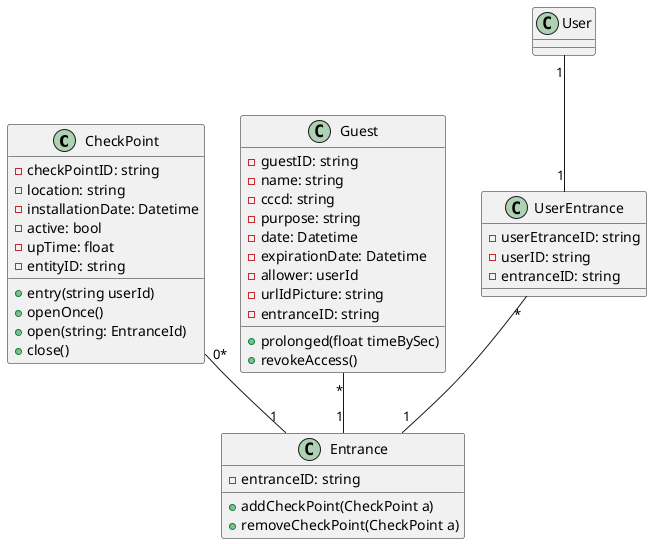@startuml
class CheckPoint{
    - checkPointID: string
    - location: string
    - installationDate: Datetime
    - active: bool
    - upTime: float
    - entityID: string
    + entry(string userId)
    + openOnce()
    + open(string: EntranceId)
    + close()
}
class Guest{
    - guestID: string
    - name: string
    - cccd: string
    - purpose: string
    - date: Datetime
    - expirationDate: Datetime
    - allower: userId
    - urlIdPicture: string
    - entranceID: string
    + prolonged(float timeBySec)
    + revokeAccess()
}
class Entrance{
    - entranceID: string
    + addCheckPoint(CheckPoint a)
    + removeCheckPoint(CheckPoint a)
}

class UserEntrance{
    - userEtranceID: string
    - userID: string
    - entranceID: string
}

CheckPoint "0*"--"1" Entrance
Guest "*"--"1" Entrance
UserEntrance "*"--"1" Entrance
User "1"--"1" UserEntrance

@enduml